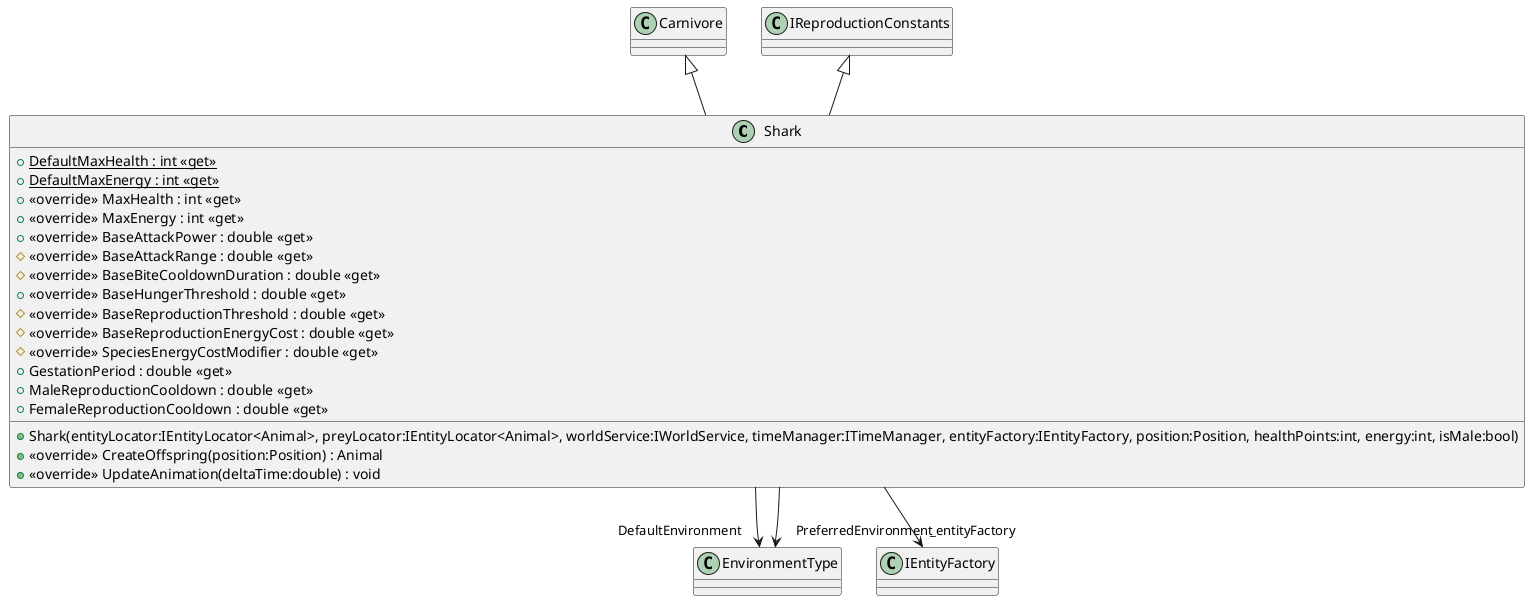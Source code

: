 @startuml
class Shark {
    + {static} DefaultMaxHealth : int <<get>>
    + {static} DefaultMaxEnergy : int <<get>>
    + <<override>> MaxHealth : int <<get>>
    + <<override>> MaxEnergy : int <<get>>
    + <<override>> BaseAttackPower : double <<get>>
    # <<override>> BaseAttackRange : double <<get>>
    # <<override>> BaseBiteCooldownDuration : double <<get>>
    + <<override>> BaseHungerThreshold : double <<get>>
    # <<override>> BaseReproductionThreshold : double <<get>>
    # <<override>> BaseReproductionEnergyCost : double <<get>>
    # <<override>> SpeciesEnergyCostModifier : double <<get>>
    + GestationPeriod : double <<get>>
    + MaleReproductionCooldown : double <<get>>
    + FemaleReproductionCooldown : double <<get>>
    + Shark(entityLocator:IEntityLocator<Animal>, preyLocator:IEntityLocator<Animal>, worldService:IWorldService, timeManager:ITimeManager, entityFactory:IEntityFactory, position:Position, healthPoints:int, energy:int, isMale:bool)
    + <<override>> CreateOffspring(position:Position) : Animal
    + <<override>> UpdateAnimation(deltaTime:double) : void
}
Carnivore <|-- Shark
IReproductionConstants <|-- Shark
Shark --> "DefaultEnvironment" EnvironmentType
Shark --> "PreferredEnvironment" EnvironmentType
Shark --> "_entityFactory" IEntityFactory
@enduml
